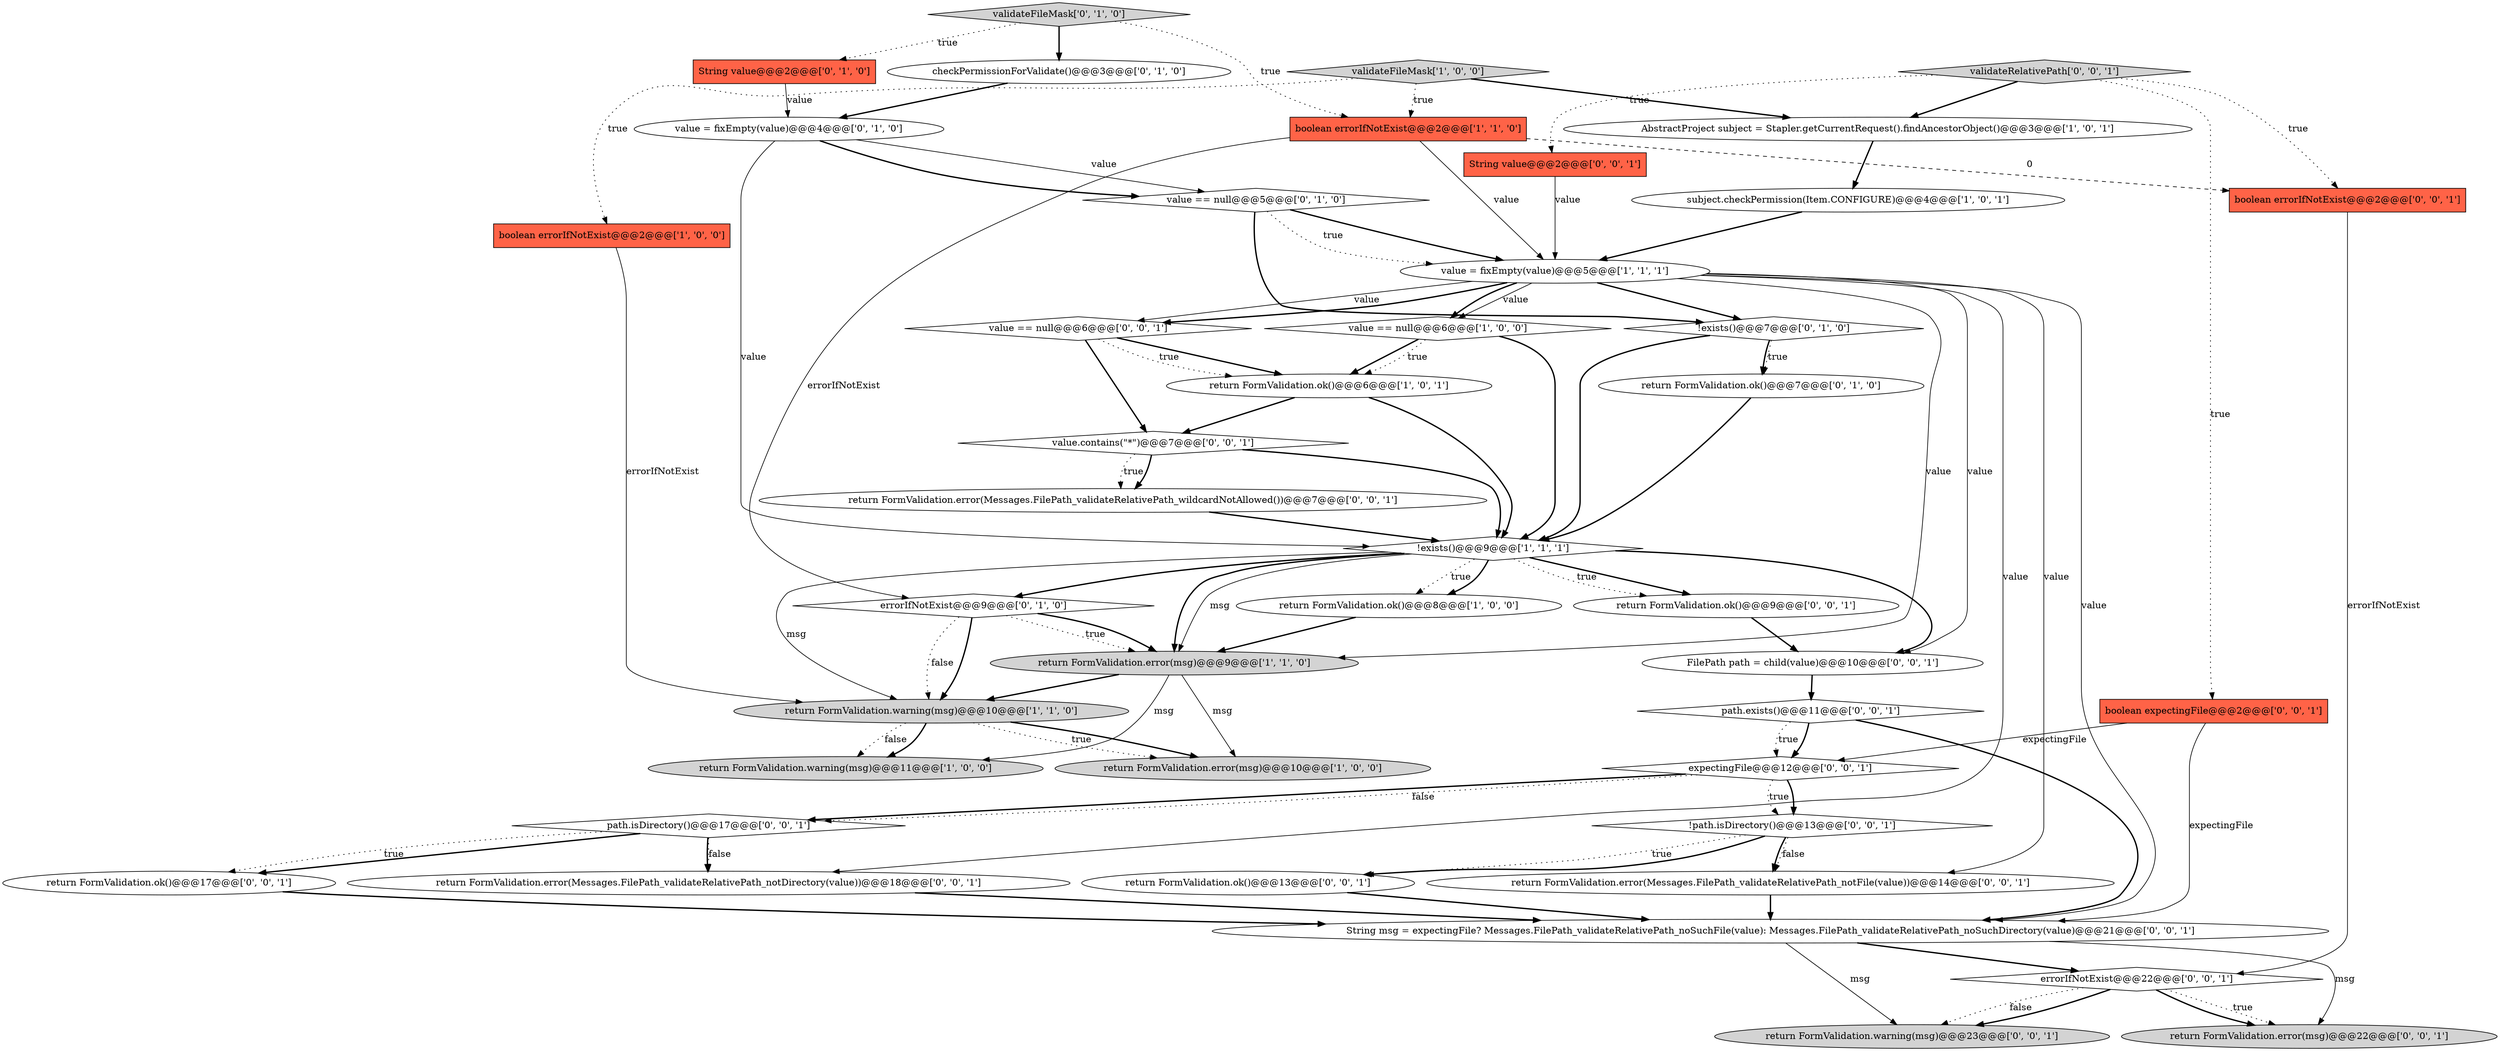 digraph {
5 [style = filled, label = "boolean errorIfNotExist@@@2@@@['1', '1', '0']", fillcolor = tomato, shape = box image = "AAA0AAABBB1BBB"];
1 [style = filled, label = "value = fixEmpty(value)@@@5@@@['1', '1', '1']", fillcolor = white, shape = ellipse image = "AAA0AAABBB1BBB"];
14 [style = filled, label = "String value@@@2@@@['0', '1', '0']", fillcolor = tomato, shape = box image = "AAA0AAABBB2BBB"];
24 [style = filled, label = "String msg = expectingFile? Messages.FilePath_validateRelativePath_noSuchFile(value): Messages.FilePath_validateRelativePath_noSuchDirectory(value)@@@21@@@['0', '0', '1']", fillcolor = white, shape = ellipse image = "AAA0AAABBB3BBB"];
10 [style = filled, label = "value == null@@@6@@@['1', '0', '0']", fillcolor = white, shape = diamond image = "AAA0AAABBB1BBB"];
36 [style = filled, label = "return FormValidation.ok()@@@17@@@['0', '0', '1']", fillcolor = white, shape = ellipse image = "AAA0AAABBB3BBB"];
22 [style = filled, label = "return FormValidation.error(msg)@@@22@@@['0', '0', '1']", fillcolor = lightgray, shape = ellipse image = "AAA0AAABBB3BBB"];
0 [style = filled, label = "boolean errorIfNotExist@@@2@@@['1', '0', '0']", fillcolor = tomato, shape = box image = "AAA0AAABBB1BBB"];
28 [style = filled, label = "errorIfNotExist@@@22@@@['0', '0', '1']", fillcolor = white, shape = diamond image = "AAA0AAABBB3BBB"];
3 [style = filled, label = "return FormValidation.error(msg)@@@9@@@['1', '1', '0']", fillcolor = lightgray, shape = ellipse image = "AAA0AAABBB1BBB"];
15 [style = filled, label = "errorIfNotExist@@@9@@@['0', '1', '0']", fillcolor = white, shape = diamond image = "AAA0AAABBB2BBB"];
26 [style = filled, label = "String value@@@2@@@['0', '0', '1']", fillcolor = tomato, shape = box image = "AAA0AAABBB3BBB"];
40 [style = filled, label = "!path.isDirectory()@@@13@@@['0', '0', '1']", fillcolor = white, shape = diamond image = "AAA0AAABBB3BBB"];
4 [style = filled, label = "return FormValidation.warning(msg)@@@11@@@['1', '0', '0']", fillcolor = lightgray, shape = ellipse image = "AAA0AAABBB1BBB"];
17 [style = filled, label = "validateFileMask['0', '1', '0']", fillcolor = lightgray, shape = diamond image = "AAA0AAABBB2BBB"];
33 [style = filled, label = "boolean errorIfNotExist@@@2@@@['0', '0', '1']", fillcolor = tomato, shape = box image = "AAA0AAABBB3BBB"];
32 [style = filled, label = "return FormValidation.ok()@@@9@@@['0', '0', '1']", fillcolor = white, shape = ellipse image = "AAA0AAABBB3BBB"];
8 [style = filled, label = "return FormValidation.warning(msg)@@@10@@@['1', '1', '0']", fillcolor = lightgray, shape = ellipse image = "AAA0AAABBB1BBB"];
11 [style = filled, label = "return FormValidation.ok()@@@6@@@['1', '0', '1']", fillcolor = white, shape = ellipse image = "AAA0AAABBB1BBB"];
34 [style = filled, label = "value.contains(\"*\")@@@7@@@['0', '0', '1']", fillcolor = white, shape = diamond image = "AAA0AAABBB3BBB"];
37 [style = filled, label = "return FormValidation.error(Messages.FilePath_validateRelativePath_notFile(value))@@@14@@@['0', '0', '1']", fillcolor = white, shape = ellipse image = "AAA0AAABBB3BBB"];
13 [style = filled, label = "!exists()@@@9@@@['1', '1', '1']", fillcolor = white, shape = diamond image = "AAA0AAABBB1BBB"];
25 [style = filled, label = "FilePath path = child(value)@@@10@@@['0', '0', '1']", fillcolor = white, shape = ellipse image = "AAA0AAABBB3BBB"];
21 [style = filled, label = "!exists()@@@7@@@['0', '1', '0']", fillcolor = white, shape = diamond image = "AAA0AAABBB2BBB"];
16 [style = filled, label = "return FormValidation.ok()@@@7@@@['0', '1', '0']", fillcolor = white, shape = ellipse image = "AAA0AAABBB2BBB"];
23 [style = filled, label = "path.exists()@@@11@@@['0', '0', '1']", fillcolor = white, shape = diamond image = "AAA0AAABBB3BBB"];
20 [style = filled, label = "value == null@@@5@@@['0', '1', '0']", fillcolor = white, shape = diamond image = "AAA0AAABBB2BBB"];
19 [style = filled, label = "value = fixEmpty(value)@@@4@@@['0', '1', '0']", fillcolor = white, shape = ellipse image = "AAA0AAABBB2BBB"];
18 [style = filled, label = "checkPermissionForValidate()@@@3@@@['0', '1', '0']", fillcolor = white, shape = ellipse image = "AAA0AAABBB2BBB"];
39 [style = filled, label = "return FormValidation.warning(msg)@@@23@@@['0', '0', '1']", fillcolor = lightgray, shape = ellipse image = "AAA0AAABBB3BBB"];
9 [style = filled, label = "return FormValidation.ok()@@@8@@@['1', '0', '0']", fillcolor = white, shape = ellipse image = "AAA0AAABBB1BBB"];
42 [style = filled, label = "return FormValidation.ok()@@@13@@@['0', '0', '1']", fillcolor = white, shape = ellipse image = "AAA0AAABBB3BBB"];
30 [style = filled, label = "return FormValidation.error(Messages.FilePath_validateRelativePath_wildcardNotAllowed())@@@7@@@['0', '0', '1']", fillcolor = white, shape = ellipse image = "AAA0AAABBB3BBB"];
31 [style = filled, label = "path.isDirectory()@@@17@@@['0', '0', '1']", fillcolor = white, shape = diamond image = "AAA0AAABBB3BBB"];
12 [style = filled, label = "AbstractProject subject = Stapler.getCurrentRequest().findAncestorObject()@@@3@@@['1', '0', '1']", fillcolor = white, shape = ellipse image = "AAA0AAABBB1BBB"];
2 [style = filled, label = "return FormValidation.error(msg)@@@10@@@['1', '0', '0']", fillcolor = lightgray, shape = ellipse image = "AAA0AAABBB1BBB"];
38 [style = filled, label = "return FormValidation.error(Messages.FilePath_validateRelativePath_notDirectory(value))@@@18@@@['0', '0', '1']", fillcolor = white, shape = ellipse image = "AAA0AAABBB3BBB"];
29 [style = filled, label = "value == null@@@6@@@['0', '0', '1']", fillcolor = white, shape = diamond image = "AAA0AAABBB3BBB"];
6 [style = filled, label = "validateFileMask['1', '0', '0']", fillcolor = lightgray, shape = diamond image = "AAA0AAABBB1BBB"];
27 [style = filled, label = "boolean expectingFile@@@2@@@['0', '0', '1']", fillcolor = tomato, shape = box image = "AAA0AAABBB3BBB"];
35 [style = filled, label = "expectingFile@@@12@@@['0', '0', '1']", fillcolor = white, shape = diamond image = "AAA0AAABBB3BBB"];
7 [style = filled, label = "subject.checkPermission(Item.CONFIGURE)@@@4@@@['1', '0', '1']", fillcolor = white, shape = ellipse image = "AAA0AAABBB1BBB"];
41 [style = filled, label = "validateRelativePath['0', '0', '1']", fillcolor = lightgray, shape = diamond image = "AAA0AAABBB3BBB"];
33->28 [style = solid, label="errorIfNotExist"];
30->13 [style = bold, label=""];
17->14 [style = dotted, label="true"];
29->34 [style = bold, label=""];
12->7 [style = bold, label=""];
5->1 [style = solid, label="value"];
13->8 [style = solid, label="msg"];
1->24 [style = solid, label="value"];
36->24 [style = bold, label=""];
24->22 [style = solid, label="msg"];
1->21 [style = bold, label=""];
19->20 [style = solid, label="value"];
11->13 [style = bold, label=""];
32->25 [style = bold, label=""];
21->16 [style = bold, label=""];
19->13 [style = solid, label="value"];
6->0 [style = dotted, label="true"];
8->4 [style = bold, label=""];
3->4 [style = solid, label="msg"];
41->33 [style = dotted, label="true"];
0->8 [style = solid, label="errorIfNotExist"];
27->35 [style = solid, label="expectingFile"];
40->37 [style = bold, label=""];
21->13 [style = bold, label=""];
10->11 [style = bold, label=""];
13->9 [style = dotted, label="true"];
13->25 [style = bold, label=""];
35->31 [style = bold, label=""];
24->28 [style = bold, label=""];
7->1 [style = bold, label=""];
13->32 [style = bold, label=""];
1->38 [style = solid, label="value"];
19->20 [style = bold, label=""];
18->19 [style = bold, label=""];
8->4 [style = dotted, label="false"];
35->31 [style = dotted, label="false"];
23->35 [style = bold, label=""];
15->3 [style = dotted, label="true"];
13->32 [style = dotted, label="true"];
35->40 [style = bold, label=""];
26->1 [style = solid, label="value"];
5->33 [style = dashed, label="0"];
1->3 [style = solid, label="value"];
1->37 [style = solid, label="value"];
13->15 [style = bold, label=""];
21->16 [style = dotted, label="true"];
29->11 [style = bold, label=""];
40->42 [style = dotted, label="true"];
27->24 [style = solid, label="expectingFile"];
16->13 [style = bold, label=""];
35->40 [style = dotted, label="true"];
37->24 [style = bold, label=""];
40->37 [style = dotted, label="false"];
38->24 [style = bold, label=""];
13->3 [style = solid, label="msg"];
8->2 [style = dotted, label="true"];
28->39 [style = bold, label=""];
31->36 [style = bold, label=""];
31->38 [style = bold, label=""];
20->1 [style = bold, label=""];
42->24 [style = bold, label=""];
15->3 [style = bold, label=""];
1->25 [style = solid, label="value"];
20->1 [style = dotted, label="true"];
10->13 [style = bold, label=""];
8->2 [style = bold, label=""];
10->11 [style = dotted, label="true"];
3->8 [style = bold, label=""];
23->35 [style = dotted, label="true"];
28->22 [style = dotted, label="true"];
9->3 [style = bold, label=""];
3->2 [style = solid, label="msg"];
13->9 [style = bold, label=""];
41->12 [style = bold, label=""];
1->29 [style = bold, label=""];
34->30 [style = dotted, label="true"];
15->8 [style = bold, label=""];
28->22 [style = bold, label=""];
1->29 [style = solid, label="value"];
15->8 [style = dotted, label="false"];
29->11 [style = dotted, label="true"];
28->39 [style = dotted, label="false"];
6->12 [style = bold, label=""];
41->27 [style = dotted, label="true"];
25->23 [style = bold, label=""];
14->19 [style = solid, label="value"];
34->13 [style = bold, label=""];
34->30 [style = bold, label=""];
31->38 [style = dotted, label="false"];
20->21 [style = bold, label=""];
41->26 [style = dotted, label="true"];
23->24 [style = bold, label=""];
11->34 [style = bold, label=""];
13->3 [style = bold, label=""];
5->15 [style = solid, label="errorIfNotExist"];
1->10 [style = solid, label="value"];
1->10 [style = bold, label=""];
40->42 [style = bold, label=""];
31->36 [style = dotted, label="true"];
17->18 [style = bold, label=""];
6->5 [style = dotted, label="true"];
17->5 [style = dotted, label="true"];
24->39 [style = solid, label="msg"];
}

